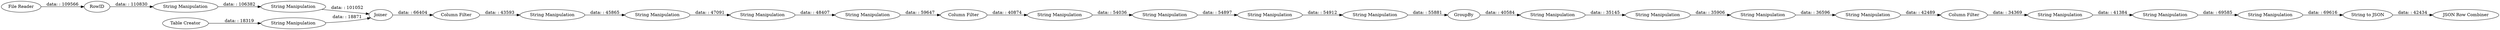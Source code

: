 digraph {
	"-3562927863942908736_238" [label="String Manipulation"]
	"-3562927863942908736_236" [label="String Manipulation"]
	"-3562927863942908736_239" [label="Column Filter"]
	"-3562927863942908736_348" [label="String Manipulation"]
	"2470333315612287966_286" [label="String Manipulation"]
	"2470333315612287966_233" [label=RowID]
	"2470333315612287966_209" [label="Table Creator"]
	"2470333315612287966_223" [label="File Reader"]
	"-3562927863942908736_345" [label="String Manipulation"]
	"-3562927863942908736_349" [label=GroupBy]
	"2470333315612287966_287" [label="String Manipulation"]
	"-3562927863942908736_350" [label="String Manipulation"]
	"-3562927863942908736_276" [label="String Manipulation"]
	"-3562927863942908736_240" [label="String Manipulation"]
	"2470333315612287966_234" [label=Joiner]
	"-3562927863942908736_235" [label="Column Filter"]
	"-3562927863942908736_344" [label="String Manipulation"]
	"2470333315612287966_288" [label="String Manipulation"]
	"-3562927863942908736_341" [label="String Manipulation"]
	"-3562927863942908736_272" [label="String Manipulation"]
	"-3562927863942908736_237" [label="String Manipulation"]
	"-3562927863942908736_351" [label="String Manipulation"]
	"-3562927863942908736_241" [label="String Manipulation"]
	"-3562927863942908736_343" [label="Column Filter"]
	"-3562927863942908736_347" [label="String Manipulation"]
	"-3562927863942908736_346" [label="String Manipulation"]
	"2470333315612287966_342" [label="String to JSON"]
	"2470333315612287966_352" [label="JSON Row Combiner"]
	"-3562927863942908736_349" -> "-3562927863942908736_348" [label="data: : 40584"]
	"2470333315612287966_234" -> "-3562927863942908736_235" [label="data: : 66404"]
	"-3562927863942908736_344" -> "-3562927863942908736_341" [label="data: : 69585"]
	"-3562927863942908736_238" -> "-3562927863942908736_237" [label="data: : 47091"]
	"-3562927863942908736_341" -> "2470333315612287966_342" [label="data: : 69616"]
	"2470333315612287966_288" -> "2470333315612287966_234" [label="data: : 18871"]
	"-3562927863942908736_348" -> "-3562927863942908736_347" [label="data: : 35145"]
	"2470333315612287966_287" -> "2470333315612287966_286" [label="data: : 106382"]
	"-3562927863942908736_241" -> "-3562927863942908736_272" [label="data: : 54036"]
	"-3562927863942908736_272" -> "-3562927863942908736_276" [label="data: : 54897"]
	"2470333315612287966_223" -> "2470333315612287966_233" [label="data: : 109566"]
	"2470333315612287966_342" -> "2470333315612287966_352" [label="data: : 42434"]
	"-3562927863942908736_276" -> "-3562927863942908736_350" [label="data: : 54912"]
	"-3562927863942908736_345" -> "-3562927863942908736_343" [label="data: : 42489"]
	"-3562927863942908736_235" -> "-3562927863942908736_236" [label="data: : 43593"]
	"2470333315612287966_209" -> "2470333315612287966_288" [label="data: : 18319"]
	"-3562927863942908736_351" -> "-3562927863942908736_344" [label="data: : 41384"]
	"-3562927863942908736_343" -> "-3562927863942908736_351" [label="data: : 34369"]
	"-3562927863942908736_236" -> "-3562927863942908736_238" [label="data: : 45865"]
	"-3562927863942908736_240" -> "-3562927863942908736_239" [label="data: : 59647"]
	"2470333315612287966_286" -> "2470333315612287966_234" [label="data: : 101052"]
	"2470333315612287966_233" -> "2470333315612287966_287" [label="data: : 110830"]
	"-3562927863942908736_350" -> "-3562927863942908736_349" [label="data: : 55881"]
	"-3562927863942908736_346" -> "-3562927863942908736_345" [label="data: : 36596"]
	"-3562927863942908736_237" -> "-3562927863942908736_240" [label="data: : 48407"]
	"-3562927863942908736_347" -> "-3562927863942908736_346" [label="data: : 35906"]
	"-3562927863942908736_239" -> "-3562927863942908736_241" [label="data: : 40874"]
	rankdir=LR
}
